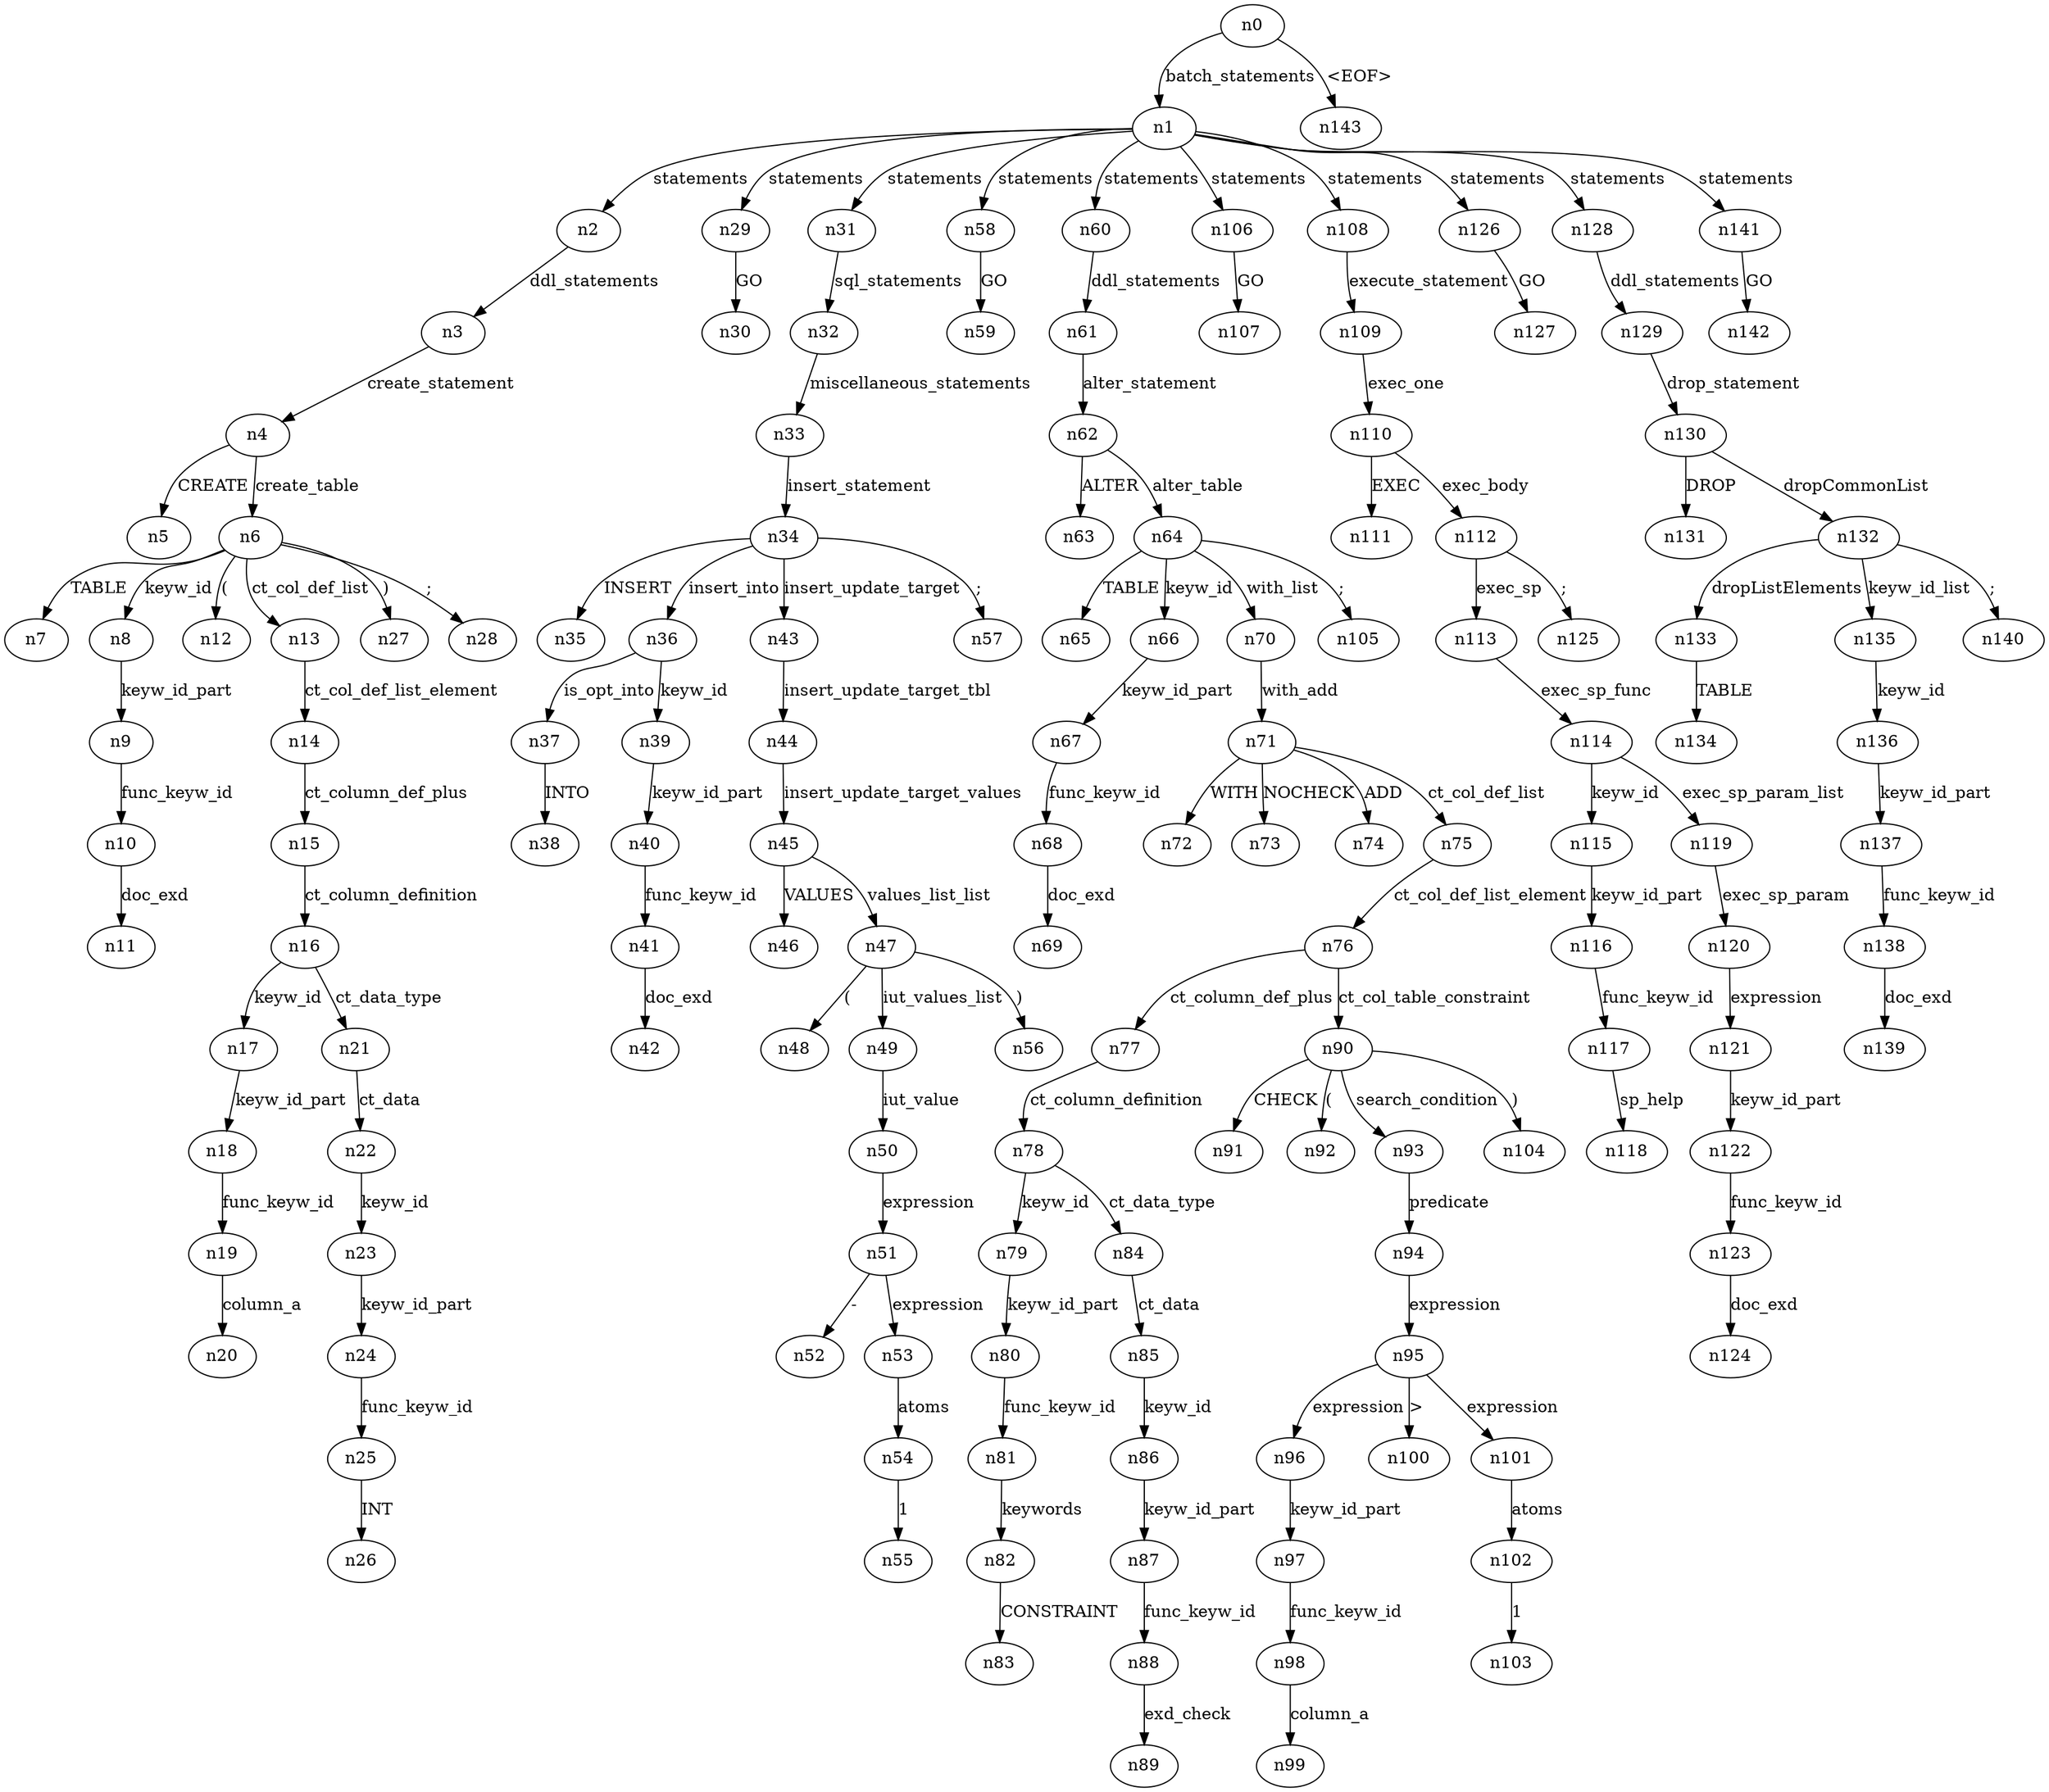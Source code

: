 digraph ParseTree {
  n0 -> n1 [label="batch_statements"];
  n1 -> n2 [label="statements"];
  n2 -> n3 [label="ddl_statements"];
  n3 -> n4 [label="create_statement"];
  n4 -> n5 [label="CREATE"];
  n4 -> n6 [label="create_table"];
  n6 -> n7 [label="TABLE"];
  n6 -> n8 [label="keyw_id"];
  n8 -> n9 [label="keyw_id_part"];
  n9 -> n10 [label="func_keyw_id"];
  n10 -> n11 [label="doc_exd"];
  n6 -> n12 [label="("];
  n6 -> n13 [label="ct_col_def_list"];
  n13 -> n14 [label="ct_col_def_list_element"];
  n14 -> n15 [label="ct_column_def_plus"];
  n15 -> n16 [label="ct_column_definition"];
  n16 -> n17 [label="keyw_id"];
  n17 -> n18 [label="keyw_id_part"];
  n18 -> n19 [label="func_keyw_id"];
  n19 -> n20 [label="column_a"];
  n16 -> n21 [label="ct_data_type"];
  n21 -> n22 [label="ct_data"];
  n22 -> n23 [label="keyw_id"];
  n23 -> n24 [label="keyw_id_part"];
  n24 -> n25 [label="func_keyw_id"];
  n25 -> n26 [label="INT"];
  n6 -> n27 [label=")"];
  n6 -> n28 [label=";"];
  n1 -> n29 [label="statements"];
  n29 -> n30 [label="GO"];
  n1 -> n31 [label="statements"];
  n31 -> n32 [label="sql_statements"];
  n32 -> n33 [label="miscellaneous_statements"];
  n33 -> n34 [label="insert_statement"];
  n34 -> n35 [label="INSERT"];
  n34 -> n36 [label="insert_into"];
  n36 -> n37 [label="is_opt_into"];
  n37 -> n38 [label="INTO"];
  n36 -> n39 [label="keyw_id"];
  n39 -> n40 [label="keyw_id_part"];
  n40 -> n41 [label="func_keyw_id"];
  n41 -> n42 [label="doc_exd"];
  n34 -> n43 [label="insert_update_target"];
  n43 -> n44 [label="insert_update_target_tbl"];
  n44 -> n45 [label="insert_update_target_values"];
  n45 -> n46 [label="VALUES"];
  n45 -> n47 [label="values_list_list"];
  n47 -> n48 [label="("];
  n47 -> n49 [label="iut_values_list"];
  n49 -> n50 [label="iut_value"];
  n50 -> n51 [label="expression"];
  n51 -> n52 [label="-"];
  n51 -> n53 [label="expression"];
  n53 -> n54 [label="atoms"];
  n54 -> n55 [label="1"];
  n47 -> n56 [label=")"];
  n34 -> n57 [label=";"];
  n1 -> n58 [label="statements"];
  n58 -> n59 [label="GO"];
  n1 -> n60 [label="statements"];
  n60 -> n61 [label="ddl_statements"];
  n61 -> n62 [label="alter_statement"];
  n62 -> n63 [label="ALTER"];
  n62 -> n64 [label="alter_table"];
  n64 -> n65 [label="TABLE"];
  n64 -> n66 [label="keyw_id"];
  n66 -> n67 [label="keyw_id_part"];
  n67 -> n68 [label="func_keyw_id"];
  n68 -> n69 [label="doc_exd"];
  n64 -> n70 [label="with_list"];
  n70 -> n71 [label="with_add"];
  n71 -> n72 [label="WITH"];
  n71 -> n73 [label="NOCHECK"];
  n71 -> n74 [label="ADD"];
  n71 -> n75 [label="ct_col_def_list"];
  n75 -> n76 [label="ct_col_def_list_element"];
  n76 -> n77 [label="ct_column_def_plus"];
  n77 -> n78 [label="ct_column_definition"];
  n78 -> n79 [label="keyw_id"];
  n79 -> n80 [label="keyw_id_part"];
  n80 -> n81 [label="func_keyw_id"];
  n81 -> n82 [label="keywords"];
  n82 -> n83 [label="CONSTRAINT"];
  n78 -> n84 [label="ct_data_type"];
  n84 -> n85 [label="ct_data"];
  n85 -> n86 [label="keyw_id"];
  n86 -> n87 [label="keyw_id_part"];
  n87 -> n88 [label="func_keyw_id"];
  n88 -> n89 [label="exd_check"];
  n76 -> n90 [label="ct_col_table_constraint"];
  n90 -> n91 [label="CHECK"];
  n90 -> n92 [label="("];
  n90 -> n93 [label="search_condition"];
  n93 -> n94 [label="predicate"];
  n94 -> n95 [label="expression"];
  n95 -> n96 [label="expression"];
  n96 -> n97 [label="keyw_id_part"];
  n97 -> n98 [label="func_keyw_id"];
  n98 -> n99 [label="column_a"];
  n95 -> n100 [label=">"];
  n95 -> n101 [label="expression"];
  n101 -> n102 [label="atoms"];
  n102 -> n103 [label="1"];
  n90 -> n104 [label=")"];
  n64 -> n105 [label=";"];
  n1 -> n106 [label="statements"];
  n106 -> n107 [label="GO"];
  n1 -> n108 [label="statements"];
  n108 -> n109 [label="execute_statement"];
  n109 -> n110 [label="exec_one"];
  n110 -> n111 [label="EXEC"];
  n110 -> n112 [label="exec_body"];
  n112 -> n113 [label="exec_sp"];
  n113 -> n114 [label="exec_sp_func"];
  n114 -> n115 [label="keyw_id"];
  n115 -> n116 [label="keyw_id_part"];
  n116 -> n117 [label="func_keyw_id"];
  n117 -> n118 [label="sp_help"];
  n114 -> n119 [label="exec_sp_param_list"];
  n119 -> n120 [label="exec_sp_param"];
  n120 -> n121 [label="expression"];
  n121 -> n122 [label="keyw_id_part"];
  n122 -> n123 [label="func_keyw_id"];
  n123 -> n124 [label="doc_exd"];
  n112 -> n125 [label=";"];
  n1 -> n126 [label="statements"];
  n126 -> n127 [label="GO"];
  n1 -> n128 [label="statements"];
  n128 -> n129 [label="ddl_statements"];
  n129 -> n130 [label="drop_statement"];
  n130 -> n131 [label="DROP"];
  n130 -> n132 [label="dropCommonList"];
  n132 -> n133 [label="dropListElements"];
  n133 -> n134 [label="TABLE"];
  n132 -> n135 [label="keyw_id_list"];
  n135 -> n136 [label="keyw_id"];
  n136 -> n137 [label="keyw_id_part"];
  n137 -> n138 [label="func_keyw_id"];
  n138 -> n139 [label="doc_exd"];
  n132 -> n140 [label=";"];
  n1 -> n141 [label="statements"];
  n141 -> n142 [label="GO"];
  n0 -> n143 [label="<EOF>"];
}